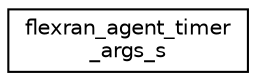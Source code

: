 digraph "Graphical Class Hierarchy"
{
 // LATEX_PDF_SIZE
  edge [fontname="Helvetica",fontsize="10",labelfontname="Helvetica",labelfontsize="10"];
  node [fontname="Helvetica",fontsize="10",shape=record];
  rankdir="LR";
  Node0 [label="flexran_agent_timer\l_args_s",height=0.2,width=0.4,color="black", fillcolor="white", style="filled",URL="$structflexran__agent__timer__args__s.html",tooltip=" "];
}
